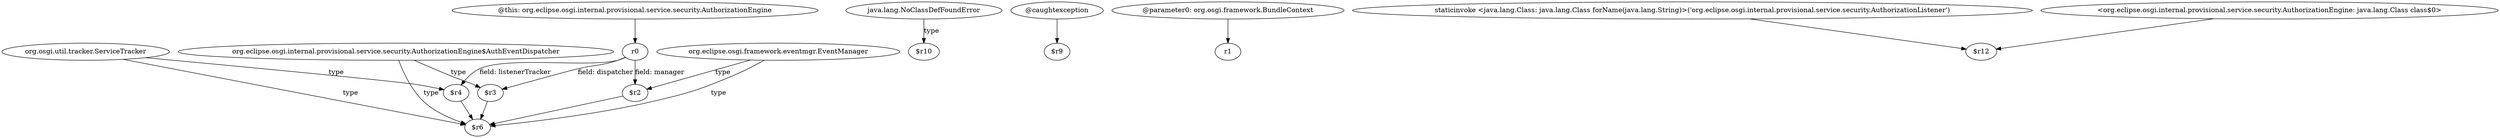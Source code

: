 digraph g {
0[label="org.osgi.util.tracker.ServiceTracker"]
1[label="$r4"]
0->1[label="type"]
2[label="$r6"]
0->2[label="type"]
3[label="org.eclipse.osgi.internal.provisional.service.security.AuthorizationEngine$AuthEventDispatcher"]
4[label="$r3"]
3->4[label="type"]
5[label="java.lang.NoClassDefFoundError"]
6[label="$r10"]
5->6[label="type"]
7[label="r0"]
7->1[label="field: listenerTracker"]
7->4[label="field: dispatcher"]
8[label="$r2"]
7->8[label="field: manager"]
9[label="@caughtexception"]
10[label="$r9"]
9->10[label=""]
11[label="@this: org.eclipse.osgi.internal.provisional.service.security.AuthorizationEngine"]
11->7[label=""]
12[label="@parameter0: org.osgi.framework.BundleContext"]
13[label="r1"]
12->13[label=""]
8->2[label=""]
14[label="staticinvoke <java.lang.Class: java.lang.Class forName(java.lang.String)>('org.eclipse.osgi.internal.provisional.service.security.AuthorizationListener')"]
15[label="$r12"]
14->15[label=""]
16[label="org.eclipse.osgi.framework.eventmgr.EventManager"]
16->2[label="type"]
17[label="<org.eclipse.osgi.internal.provisional.service.security.AuthorizationEngine: java.lang.Class class$0>"]
17->15[label=""]
4->2[label=""]
16->8[label="type"]
1->2[label=""]
3->2[label="type"]
}